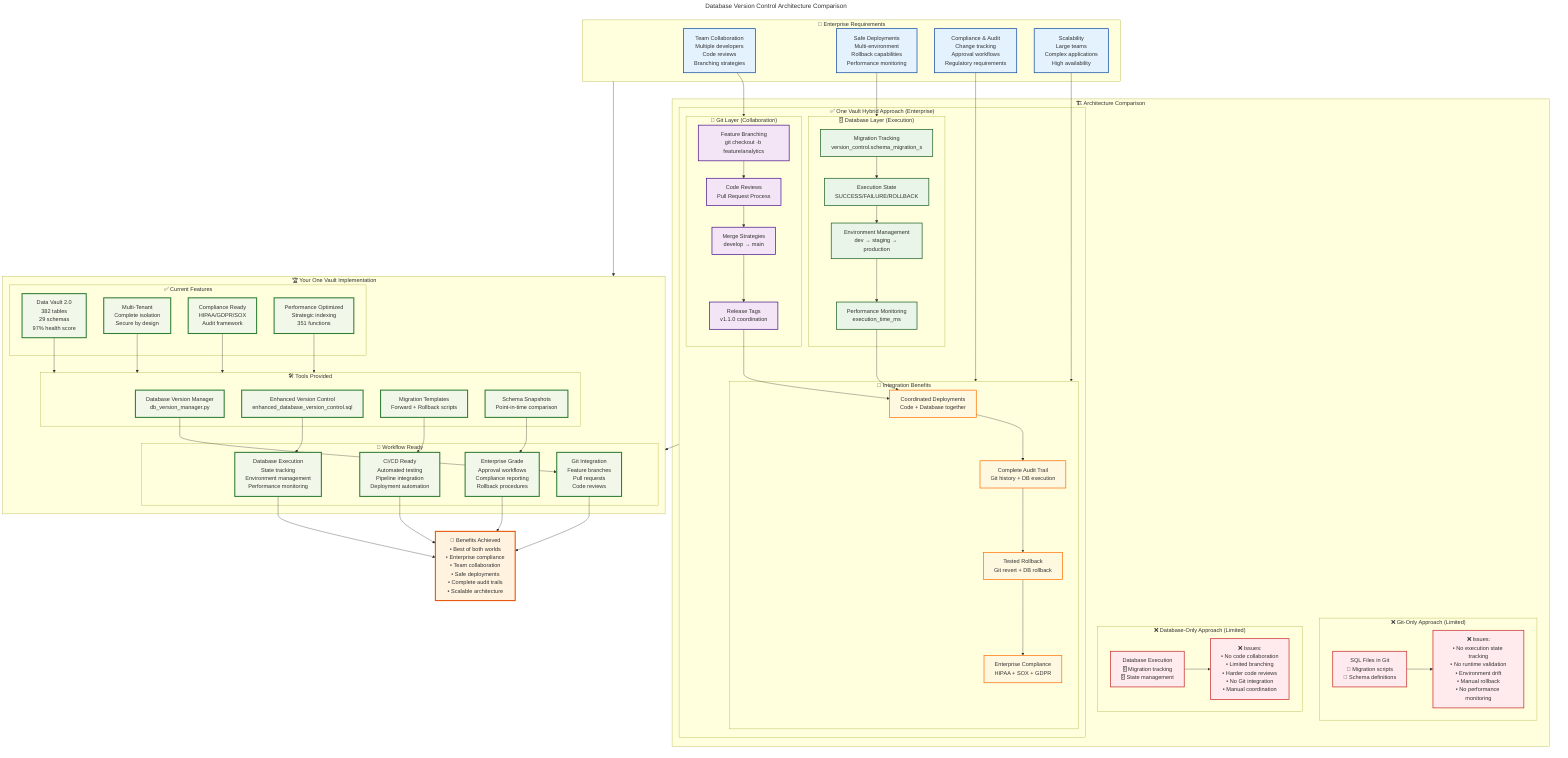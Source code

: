 ---
title: Database Version Control Architecture Comparison
---
graph TB
    subgraph COMPARISON["🏗️ Architecture Comparison"]
        
        subgraph GIT_ONLY["❌ Git-Only Approach (Limited)"]
            GO_FILES[SQL Files in Git<br/>📄 Migration scripts<br/>📄 Schema definitions]
            GO_ISSUES[❌ Issues:<br/>• No execution state tracking<br/>• No runtime validation<br/>• Environment drift<br/>• Manual rollback<br/>• No performance monitoring]
        end
        
        subgraph DB_ONLY["❌ Database-Only Approach (Limited)"]
            DO_EXEC[Database Execution<br/>🗄️ Migration tracking<br/>🗄️ State management]
            DO_ISSUES[❌ Issues:<br/>• No code collaboration<br/>• Limited branching<br/>• Harder code reviews<br/>• No Git integration<br/>• Manual coordination]
        end
        
        subgraph HYBRID["✅ One Vault Hybrid Approach (Enterprise)"]
            
            subgraph GIT_LAYER["🔄 Git Layer (Collaboration)"]
                GIT_BRANCH[Feature Branching<br/>git checkout -b feature/analytics]
                GIT_REVIEW[Code Reviews<br/>Pull Request Process]
                GIT_MERGE[Merge Strategies<br/>develop → main]
                GIT_TAG[Release Tags<br/>v1.1.0 coordination]
            end
            
            subgraph DB_LAYER["🗄️ Database Layer (Execution)"]
                DB_TRACK[Migration Tracking<br/>version_control.schema_migration_s]
                DB_EXEC[Execution State<br/>SUCCESS/FAILURE/ROLLBACK]
                DB_ENV[Environment Management<br/>dev → staging → production]
                DB_PERF[Performance Monitoring<br/>execution_time_ms]
            end
            
            subgraph INTEGRATION["🔗 Integration Benefits"]
                COORD[Coordinated Deployments<br/>Code + Database together]
                AUDIT[Complete Audit Trail<br/>Git history + DB execution]
                ROLLBACK[Tested Rollback<br/>Git revert + DB rollback]
                COMPLIANCE[Enterprise Compliance<br/>HIPAA + SOX + GDPR]
            end
        end
    end
    
    subgraph ENTERPRISE["🏢 Enterprise Requirements"]
        REQ_COLLAB[Team Collaboration<br/>Multiple developers<br/>Code reviews<br/>Branching strategies]
        REQ_DEPLOY[Safe Deployments<br/>Multi-environment<br/>Rollback capabilities<br/>Performance monitoring]
        REQ_COMPLIANCE[Compliance & Audit<br/>Change tracking<br/>Approval workflows<br/>Regulatory requirements]
        REQ_SCALE[Scalability<br/>Large teams<br/>Complex applications<br/>High availability]
    end
    
    subgraph YOUR_VAULT["🏆 Your One Vault Implementation"]
        
        subgraph CURRENT_FEATURES["✅ Current Features"]
            FEAT_DV2[Data Vault 2.0<br/>382 tables<br/>29 schemas<br/>97% health score]
            FEAT_TENANT[Multi-Tenant<br/>Complete isolation<br/>Secure by design]
            FEAT_COMPLIANCE[Compliance Ready<br/>HIPAA/GDPR/SOX<br/>Audit framework]
            FEAT_PERF[Performance Optimized<br/>Strategic indexing<br/>351 functions]
        end
        
        subgraph TOOLS_PROVIDED["🛠️ Tools Provided"]
            TOOL_VERSION[Database Version Manager<br/>db_version_manager.py]
            TOOL_ENHANCED[Enhanced Version Control<br/>enhanced_database_version_control.sql]
            TOOL_MIGRATION[Migration Templates<br/>Forward + Rollback scripts]
            TOOL_SNAPSHOT[Schema Snapshots<br/>Point-in-time comparison]
        end
        
        subgraph WORKFLOW_READY["🚀 Workflow Ready"]
            WORK_GIT[Git Integration<br/>Feature branches<br/>Pull requests<br/>Code reviews]
            WORK_DB[Database Execution<br/>State tracking<br/>Environment management<br/>Performance monitoring]
            WORK_CICD[CI/CD Ready<br/>Automated testing<br/>Pipeline integration<br/>Deployment automation]
            WORK_ENTERPRISE[Enterprise Grade<br/>Approval workflows<br/>Compliance reporting<br/>Rollback procedures]
        end
    end
    
    %% Comparison Connections
    GO_FILES --> GO_ISSUES
    DO_EXEC --> DO_ISSUES
    
    %% Hybrid Layer Connections
    GIT_BRANCH --> GIT_REVIEW
    GIT_REVIEW --> GIT_MERGE
    GIT_MERGE --> GIT_TAG
    
    DB_TRACK --> DB_EXEC
    DB_EXEC --> DB_ENV
    DB_ENV --> DB_PERF
    
    GIT_TAG --> COORD
    DB_PERF --> COORD
    COORD --> AUDIT
    AUDIT --> ROLLBACK
    ROLLBACK --> COMPLIANCE
    
    %% Enterprise Requirements
    REQ_COLLAB --> GIT_LAYER
    REQ_DEPLOY --> DB_LAYER
    REQ_COMPLIANCE --> INTEGRATION
    REQ_SCALE --> INTEGRATION
    
    %% Your Implementation
    FEAT_DV2 --> TOOLS_PROVIDED
    FEAT_TENANT --> TOOLS_PROVIDED
    FEAT_COMPLIANCE --> TOOLS_PROVIDED
    FEAT_PERF --> TOOLS_PROVIDED
    
    TOOL_VERSION --> WORK_GIT
    TOOL_ENHANCED --> WORK_DB
    TOOL_MIGRATION --> WORK_CICD
    TOOL_SNAPSHOT --> WORK_ENTERPRISE
    
    %% Integration Points
    HYBRID --> YOUR_VAULT
    ENTERPRISE --> YOUR_VAULT
    
    %% Benefits Flow
    WORK_GIT --> BENEFITS[🎯 Benefits Achieved<br/>• Best of both worlds<br/>• Enterprise compliance<br/>• Team collaboration<br/>• Safe deployments<br/>• Complete audit trails<br/>• Scalable architecture]
    WORK_DB --> BENEFITS
    WORK_CICD --> BENEFITS
    WORK_ENTERPRISE --> BENEFITS
    
    %% Styling
    classDef limitedClass fill:#ffebee,stroke:#c62828,stroke-width:2px
    classDef gitClass fill:#f3e5f5,stroke:#4a148c,stroke-width:2px
    classDef dbClass fill:#e8f5e8,stroke:#1b5e20,stroke-width:2px
    classDef integrationClass fill:#fff8e1,stroke:#ff6f00,stroke-width:2px
    classDef enterpriseClass fill:#e3f2fd,stroke:#0d47a1,stroke-width:2px
    classDef vaultClass fill:#f1f8e9,stroke:#2e7d32,stroke-width:3px
    classDef benefitsClass fill:#fff3e0,stroke:#e65100,stroke-width:3px
    
    class GO_FILES,GO_ISSUES,DO_EXEC,DO_ISSUES limitedClass
    class GIT_BRANCH,GIT_REVIEW,GIT_MERGE,GIT_TAG gitClass
    class DB_TRACK,DB_EXEC,DB_ENV,DB_PERF dbClass
    class COORD,AUDIT,ROLLBACK,COMPLIANCE integrationClass
    class REQ_COLLAB,REQ_DEPLOY,REQ_COMPLIANCE,REQ_SCALE enterpriseClass
    class FEAT_DV2,FEAT_TENANT,FEAT_COMPLIANCE,FEAT_PERF,TOOL_VERSION,TOOL_ENHANCED,TOOL_MIGRATION,TOOL_SNAPSHOT,WORK_GIT,WORK_DB,WORK_CICD,WORK_ENTERPRISE vaultClass
    class BENEFITS benefitsClass